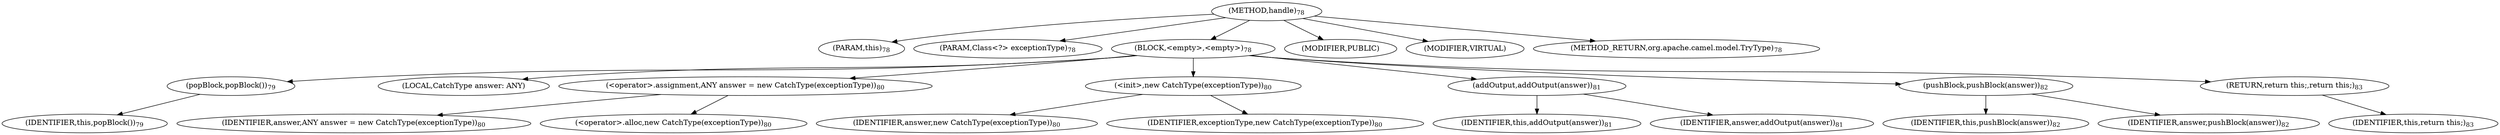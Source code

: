 digraph "handle" {  
"157" [label = <(METHOD,handle)<SUB>78</SUB>> ]
"11" [label = <(PARAM,this)<SUB>78</SUB>> ]
"158" [label = <(PARAM,Class&lt;?&gt; exceptionType)<SUB>78</SUB>> ]
"159" [label = <(BLOCK,&lt;empty&gt;,&lt;empty&gt;)<SUB>78</SUB>> ]
"160" [label = <(popBlock,popBlock())<SUB>79</SUB>> ]
"10" [label = <(IDENTIFIER,this,popBlock())<SUB>79</SUB>> ]
"13" [label = <(LOCAL,CatchType answer: ANY)> ]
"161" [label = <(&lt;operator&gt;.assignment,ANY answer = new CatchType(exceptionType))<SUB>80</SUB>> ]
"162" [label = <(IDENTIFIER,answer,ANY answer = new CatchType(exceptionType))<SUB>80</SUB>> ]
"163" [label = <(&lt;operator&gt;.alloc,new CatchType(exceptionType))<SUB>80</SUB>> ]
"164" [label = <(&lt;init&gt;,new CatchType(exceptionType))<SUB>80</SUB>> ]
"12" [label = <(IDENTIFIER,answer,new CatchType(exceptionType))<SUB>80</SUB>> ]
"165" [label = <(IDENTIFIER,exceptionType,new CatchType(exceptionType))<SUB>80</SUB>> ]
"166" [label = <(addOutput,addOutput(answer))<SUB>81</SUB>> ]
"14" [label = <(IDENTIFIER,this,addOutput(answer))<SUB>81</SUB>> ]
"167" [label = <(IDENTIFIER,answer,addOutput(answer))<SUB>81</SUB>> ]
"168" [label = <(pushBlock,pushBlock(answer))<SUB>82</SUB>> ]
"15" [label = <(IDENTIFIER,this,pushBlock(answer))<SUB>82</SUB>> ]
"169" [label = <(IDENTIFIER,answer,pushBlock(answer))<SUB>82</SUB>> ]
"170" [label = <(RETURN,return this;,return this;)<SUB>83</SUB>> ]
"16" [label = <(IDENTIFIER,this,return this;)<SUB>83</SUB>> ]
"171" [label = <(MODIFIER,PUBLIC)> ]
"172" [label = <(MODIFIER,VIRTUAL)> ]
"173" [label = <(METHOD_RETURN,org.apache.camel.model.TryType)<SUB>78</SUB>> ]
  "157" -> "11" 
  "157" -> "158" 
  "157" -> "159" 
  "157" -> "171" 
  "157" -> "172" 
  "157" -> "173" 
  "159" -> "160" 
  "159" -> "13" 
  "159" -> "161" 
  "159" -> "164" 
  "159" -> "166" 
  "159" -> "168" 
  "159" -> "170" 
  "160" -> "10" 
  "161" -> "162" 
  "161" -> "163" 
  "164" -> "12" 
  "164" -> "165" 
  "166" -> "14" 
  "166" -> "167" 
  "168" -> "15" 
  "168" -> "169" 
  "170" -> "16" 
}
